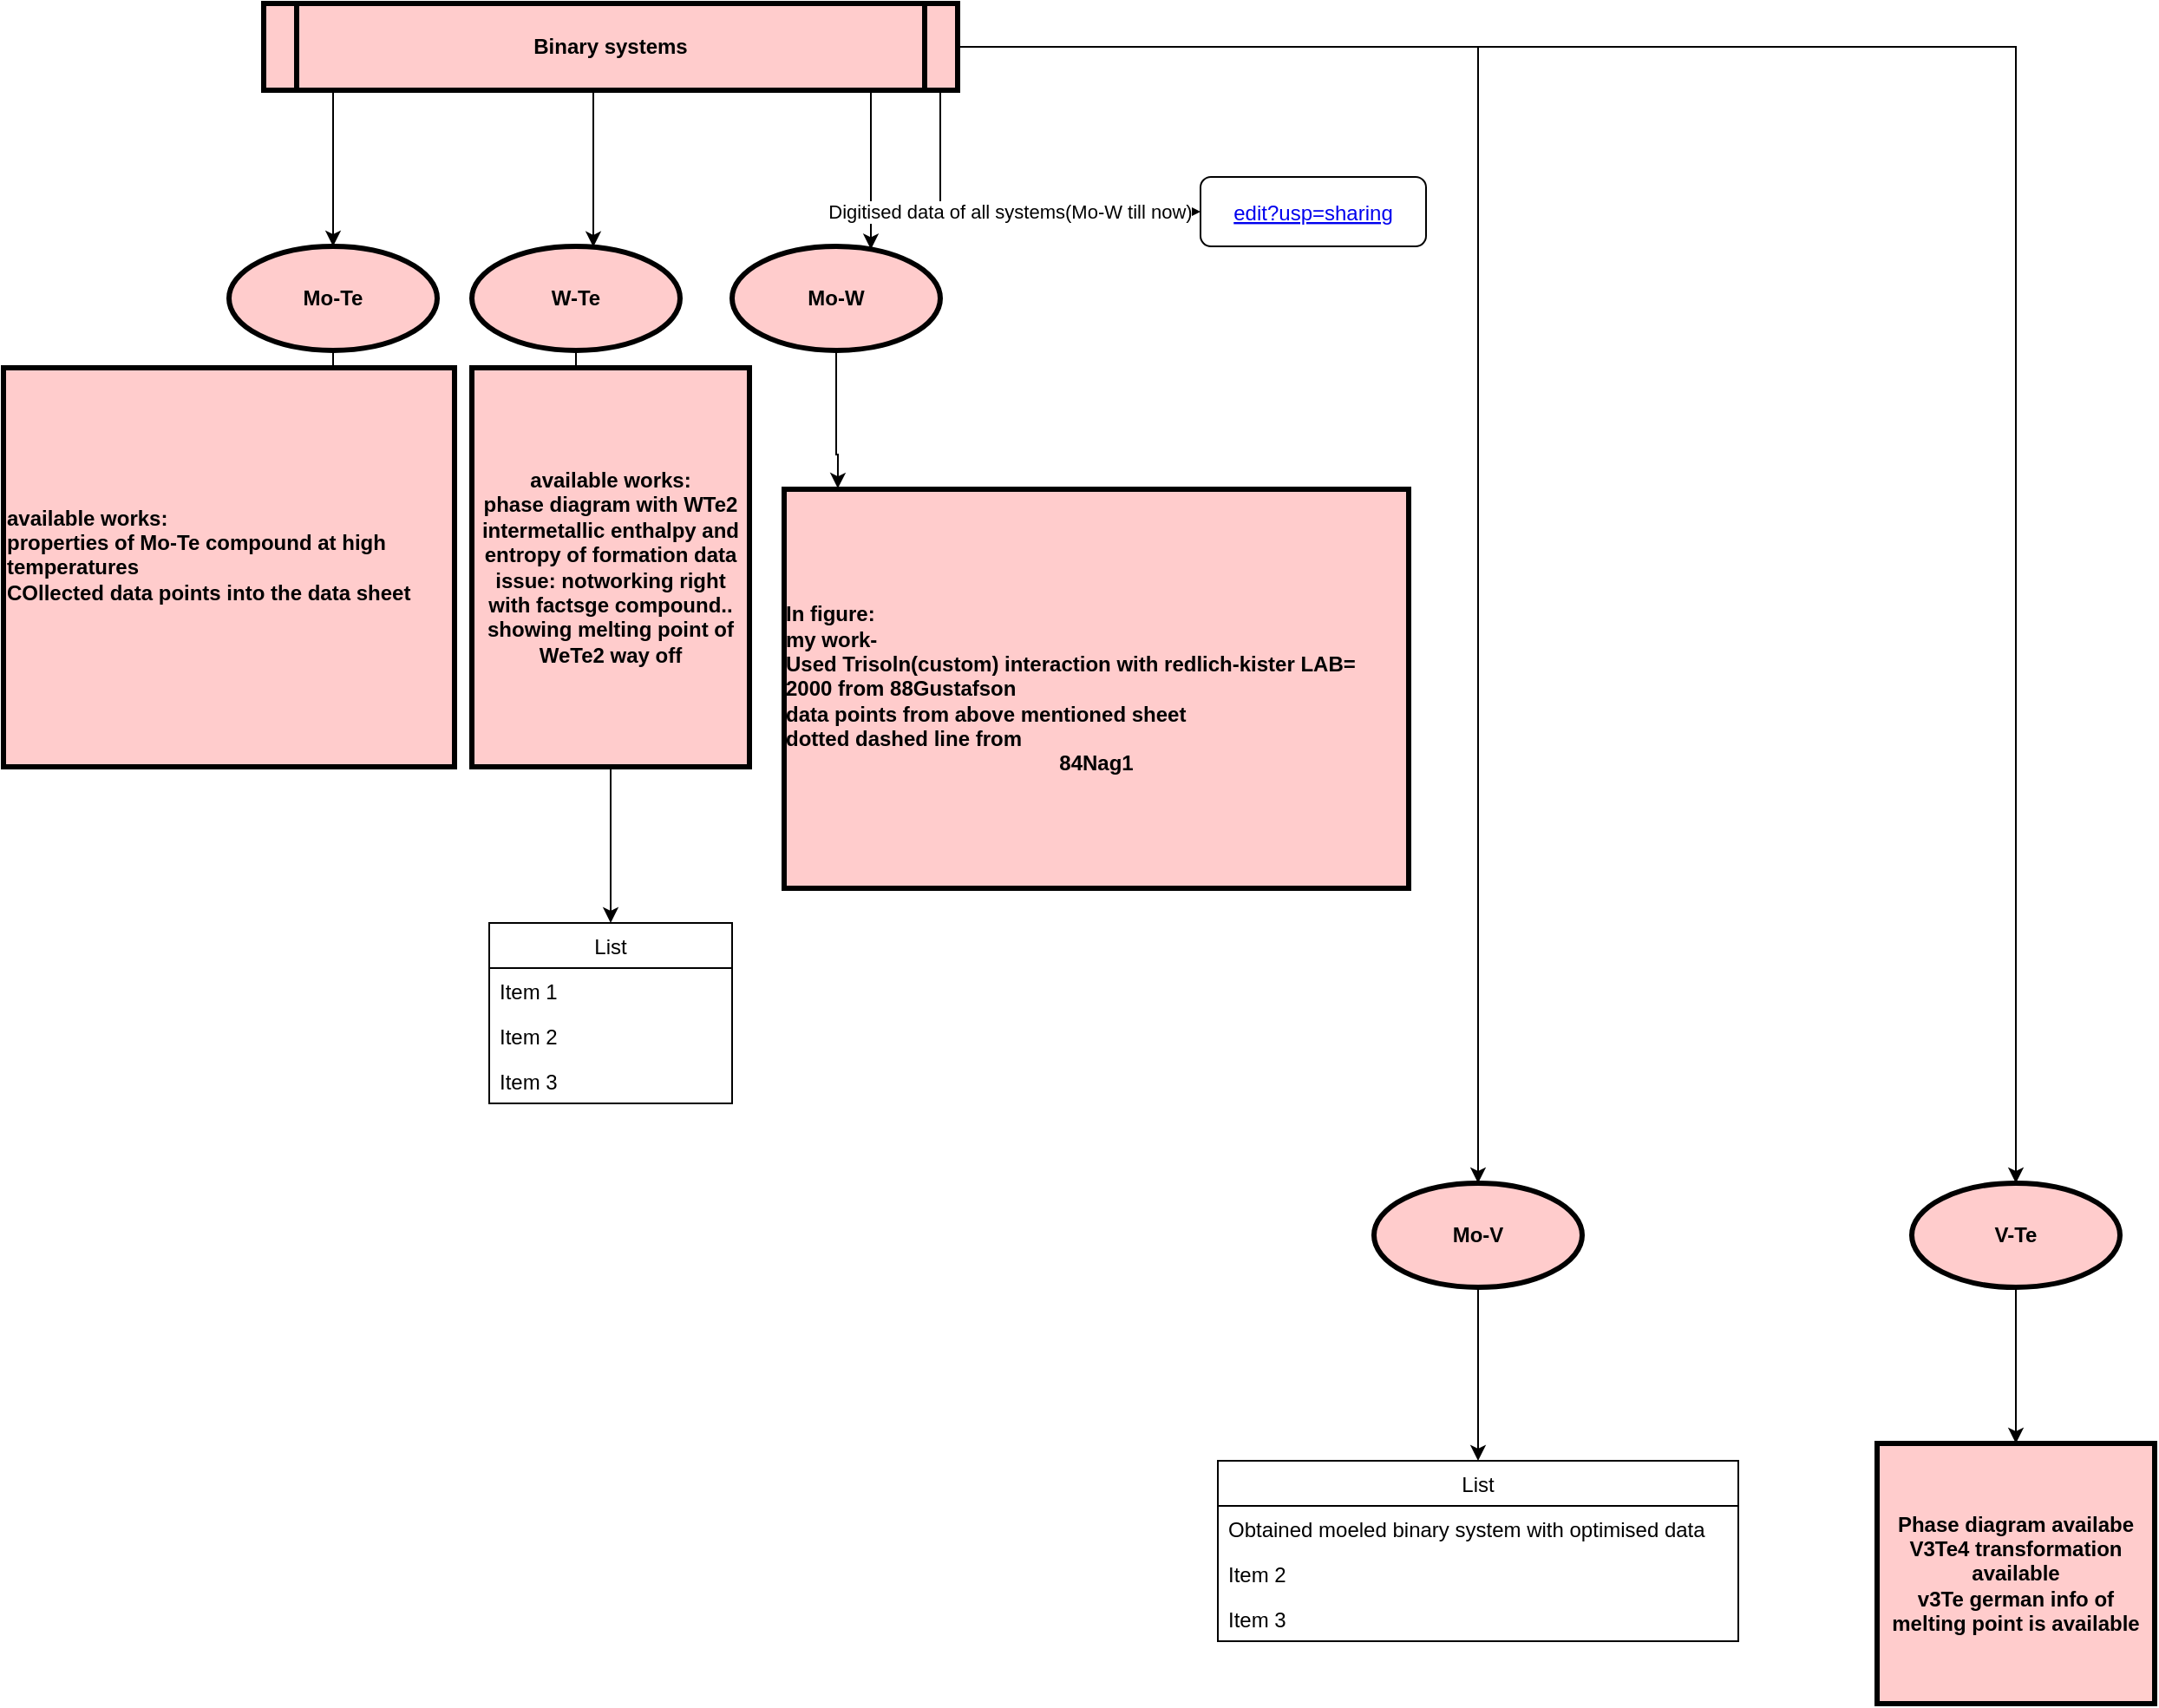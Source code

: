 <mxfile version="15.1.1" type="github">
  <diagram id="kgpKYQtTHZ0yAKxKKP6v" name="Page-1">
    <mxGraphModel dx="2058" dy="522" grid="1" gridSize="10" guides="1" tooltips="1" connect="1" arrows="1" fold="1" page="1" pageScale="1" pageWidth="850" pageHeight="1100" math="0" shadow="0">
      <root>
        <mxCell id="0" />
        <mxCell id="1" parent="0" />
        <mxCell id="wirNJk3x5N79A3oDP3Wb-84" value="" style="edgeStyle=orthogonalEdgeStyle;rounded=0;orthogonalLoop=1;jettySize=auto;html=1;" parent="1" source="wirNJk3x5N79A3oDP3Wb-12" target="wirNJk3x5N79A3oDP3Wb-83" edge="1">
          <mxGeometry relative="1" as="geometry">
            <Array as="points">
              <mxPoint x="90" y="100" />
              <mxPoint x="90" y="100" />
            </Array>
          </mxGeometry>
        </mxCell>
        <mxCell id="wirNJk3x5N79A3oDP3Wb-86" value="" style="edgeStyle=orthogonalEdgeStyle;rounded=0;orthogonalLoop=1;jettySize=auto;html=1;" parent="1" source="wirNJk3x5N79A3oDP3Wb-12" target="wirNJk3x5N79A3oDP3Wb-85" edge="1">
          <mxGeometry relative="1" as="geometry">
            <Array as="points">
              <mxPoint x="240" y="150" />
              <mxPoint x="240" y="150" />
            </Array>
          </mxGeometry>
        </mxCell>
        <mxCell id="wirNJk3x5N79A3oDP3Wb-88" value="" style="edgeStyle=orthogonalEdgeStyle;rounded=0;orthogonalLoop=1;jettySize=auto;html=1;" parent="1" source="wirNJk3x5N79A3oDP3Wb-12" target="wirNJk3x5N79A3oDP3Wb-87" edge="1">
          <mxGeometry relative="1" as="geometry">
            <Array as="points">
              <mxPoint x="400" y="120" />
              <mxPoint x="400" y="120" />
            </Array>
          </mxGeometry>
        </mxCell>
        <mxCell id="wirNJk3x5N79A3oDP3Wb-97" value="Digitised data of all systems(Mo-W till now)&lt;br&gt;" style="edgeStyle=orthogonalEdgeStyle;rounded=0;orthogonalLoop=1;jettySize=auto;html=1;entryX=0;entryY=0.5;entryDx=0;entryDy=0;" parent="1" source="wirNJk3x5N79A3oDP3Wb-12" target="wirNJk3x5N79A3oDP3Wb-95" edge="1">
          <mxGeometry relative="1" as="geometry">
            <Array as="points">
              <mxPoint x="440" y="140" />
            </Array>
          </mxGeometry>
        </mxCell>
        <mxCell id="ZdKyLgPRO9MvoNBh7_Rb-20" style="edgeStyle=orthogonalEdgeStyle;rounded=0;orthogonalLoop=1;jettySize=auto;html=1;entryX=0.5;entryY=0;entryDx=0;entryDy=0;" edge="1" parent="1" source="wirNJk3x5N79A3oDP3Wb-12" target="ZdKyLgPRO9MvoNBh7_Rb-8">
          <mxGeometry relative="1" as="geometry" />
        </mxCell>
        <mxCell id="ZdKyLgPRO9MvoNBh7_Rb-23" value="" style="edgeStyle=orthogonalEdgeStyle;rounded=0;orthogonalLoop=1;jettySize=auto;html=1;" edge="1" parent="1" source="wirNJk3x5N79A3oDP3Wb-12" target="ZdKyLgPRO9MvoNBh7_Rb-22">
          <mxGeometry relative="1" as="geometry" />
        </mxCell>
        <mxCell id="wirNJk3x5N79A3oDP3Wb-12" value="Binary systems" style="shape=process;whiteSpace=wrap;align=center;verticalAlign=middle;size=0.048;fontStyle=1;strokeWidth=3;fillColor=#FFCCCC" parent="1" vertex="1">
          <mxGeometry x="50.0" y="20" width="400" height="50" as="geometry" />
        </mxCell>
        <mxCell id="wirNJk3x5N79A3oDP3Wb-78" value="" style="edgeStyle=orthogonalEdgeStyle;rounded=0;orthogonalLoop=1;jettySize=auto;html=1;" parent="1" edge="1">
          <mxGeometry relative="1" as="geometry">
            <mxPoint x="388.5" y="741.0" as="targetPoint" />
          </mxGeometry>
        </mxCell>
        <mxCell id="wirNJk3x5N79A3oDP3Wb-90" value="" style="edgeStyle=orthogonalEdgeStyle;rounded=0;orthogonalLoop=1;jettySize=auto;html=1;" parent="1" source="wirNJk3x5N79A3oDP3Wb-83" target="wirNJk3x5N79A3oDP3Wb-89" edge="1">
          <mxGeometry relative="1" as="geometry" />
        </mxCell>
        <mxCell id="wirNJk3x5N79A3oDP3Wb-83" value="Mo-Te" style="ellipse;whiteSpace=wrap;html=1;fontStyle=1;strokeWidth=3;fillColor=#FFCCCC;" parent="1" vertex="1">
          <mxGeometry x="30.0" y="160" width="120" height="60" as="geometry" />
        </mxCell>
        <mxCell id="wirNJk3x5N79A3oDP3Wb-92" value="" style="edgeStyle=orthogonalEdgeStyle;rounded=0;orthogonalLoop=1;jettySize=auto;html=1;" parent="1" source="wirNJk3x5N79A3oDP3Wb-85" target="wirNJk3x5N79A3oDP3Wb-91" edge="1">
          <mxGeometry relative="1" as="geometry" />
        </mxCell>
        <mxCell id="wirNJk3x5N79A3oDP3Wb-85" value="W-Te" style="ellipse;whiteSpace=wrap;html=1;fontStyle=1;strokeWidth=3;fillColor=#FFCCCC;" parent="1" vertex="1">
          <mxGeometry x="170.0" y="160" width="120" height="60" as="geometry" />
        </mxCell>
        <mxCell id="wirNJk3x5N79A3oDP3Wb-94" value="" style="edgeStyle=orthogonalEdgeStyle;rounded=0;orthogonalLoop=1;jettySize=auto;html=1;entryX=0.086;entryY=-0.002;entryDx=0;entryDy=0;entryPerimeter=0;" parent="1" source="wirNJk3x5N79A3oDP3Wb-87" target="wirNJk3x5N79A3oDP3Wb-93" edge="1">
          <mxGeometry relative="1" as="geometry">
            <mxPoint x="380" y="290" as="targetPoint" />
            <Array as="points">
              <mxPoint x="380" y="280" />
            </Array>
          </mxGeometry>
        </mxCell>
        <mxCell id="wirNJk3x5N79A3oDP3Wb-87" value="Mo-W" style="ellipse;whiteSpace=wrap;html=1;fontStyle=1;strokeWidth=3;fillColor=#FFCCCC;" parent="1" vertex="1">
          <mxGeometry x="320.0" y="160" width="120" height="60" as="geometry" />
        </mxCell>
        <mxCell id="wirNJk3x5N79A3oDP3Wb-89" value="available works:&lt;br&gt;properties of Mo-Te compound at high temperatures&lt;br&gt;COllected data points into the data sheet&lt;br&gt;&lt;br&gt;&lt;div&gt;&lt;/div&gt;" style="whiteSpace=wrap;html=1;fontStyle=1;strokeWidth=3;fillColor=#FFCCCC;align=left;" parent="1" vertex="1">
          <mxGeometry x="-100" y="230" width="260" height="230" as="geometry" />
        </mxCell>
        <mxCell id="ZdKyLgPRO9MvoNBh7_Rb-5" style="edgeStyle=orthogonalEdgeStyle;rounded=0;orthogonalLoop=1;jettySize=auto;html=1;" edge="1" parent="1" source="wirNJk3x5N79A3oDP3Wb-91" target="ZdKyLgPRO9MvoNBh7_Rb-1">
          <mxGeometry relative="1" as="geometry" />
        </mxCell>
        <mxCell id="wirNJk3x5N79A3oDP3Wb-91" value="available works:&lt;br&gt;phase diagram with WTe2 intermetallic enthalpy and entropy of formation data&lt;br&gt;issue: notworking right with factsge compound.. showing melting point of WeTe2 way off" style="whiteSpace=wrap;html=1;fontStyle=1;strokeWidth=3;fillColor=#FFCCCC;" parent="1" vertex="1">
          <mxGeometry x="170" y="230" width="160" height="230" as="geometry" />
        </mxCell>
        <mxCell id="wirNJk3x5N79A3oDP3Wb-93" value="&lt;div style=&quot;text-align: left&quot;&gt;In figure:&lt;/div&gt;&lt;div style=&quot;text-align: left&quot;&gt;my work-&lt;/div&gt;&lt;div style=&quot;text-align: left&quot;&gt;Used Trisoln(custom) interaction with redlich-kister LAB= 2000 from 88Gustafson&lt;/div&gt;&lt;div style=&quot;text-align: left&quot;&gt;data points from above mentioned sheet&lt;/div&gt;&lt;div style=&quot;text-align: left&quot;&gt;dotted dashed line from&amp;nbsp;&lt;/div&gt;&lt;span style=&quot;text-align: left&quot;&gt;84Nag1&lt;/span&gt;" style="whiteSpace=wrap;html=1;fontStyle=1;strokeWidth=3;fillColor=#FFCCCC;" parent="1" vertex="1">
          <mxGeometry x="350" y="300" width="360" height="230" as="geometry" />
        </mxCell>
        <UserObject label="edit?usp=sharing" linkTarget="_blank" link="https://docs.google.com/spreadsheets/d/113PZEouZPormDHuPyYL0D7f3zoQxEiFQmdjDreFnHmk/edit?usp=sharing" id="wirNJk3x5N79A3oDP3Wb-95">
          <mxCell style="fontColor=#0000EE;fontStyle=4;rounded=1;overflow=hidden;spacing=10;" parent="1" vertex="1">
            <mxGeometry x="590" y="120" width="130" height="40" as="geometry" />
          </mxCell>
        </UserObject>
        <mxCell id="ZdKyLgPRO9MvoNBh7_Rb-1" value="List" style="swimlane;fontStyle=0;childLayout=stackLayout;horizontal=1;startSize=26;horizontalStack=0;resizeParent=1;resizeParentMax=0;resizeLast=0;collapsible=1;marginBottom=0;" vertex="1" parent="1">
          <mxGeometry x="180" y="550" width="140" height="104" as="geometry">
            <mxRectangle x="160" y="498" width="50" height="26" as="alternateBounds" />
          </mxGeometry>
        </mxCell>
        <mxCell id="ZdKyLgPRO9MvoNBh7_Rb-2" value="Item 1" style="text;strokeColor=none;fillColor=none;align=left;verticalAlign=top;spacingLeft=4;spacingRight=4;overflow=hidden;rotatable=0;points=[[0,0.5],[1,0.5]];portConstraint=eastwest;" vertex="1" parent="ZdKyLgPRO9MvoNBh7_Rb-1">
          <mxGeometry y="26" width="140" height="26" as="geometry" />
        </mxCell>
        <mxCell id="ZdKyLgPRO9MvoNBh7_Rb-3" value="Item 2" style="text;strokeColor=none;fillColor=none;align=left;verticalAlign=top;spacingLeft=4;spacingRight=4;overflow=hidden;rotatable=0;points=[[0,0.5],[1,0.5]];portConstraint=eastwest;" vertex="1" parent="ZdKyLgPRO9MvoNBh7_Rb-1">
          <mxGeometry y="52" width="140" height="26" as="geometry" />
        </mxCell>
        <mxCell id="ZdKyLgPRO9MvoNBh7_Rb-4" value="Item 3" style="text;strokeColor=none;fillColor=none;align=left;verticalAlign=top;spacingLeft=4;spacingRight=4;overflow=hidden;rotatable=0;points=[[0,0.5],[1,0.5]];portConstraint=eastwest;" vertex="1" parent="ZdKyLgPRO9MvoNBh7_Rb-1">
          <mxGeometry y="78" width="140" height="26" as="geometry" />
        </mxCell>
        <mxCell id="ZdKyLgPRO9MvoNBh7_Rb-12" style="edgeStyle=orthogonalEdgeStyle;rounded=0;orthogonalLoop=1;jettySize=auto;html=1;entryX=0.5;entryY=0;entryDx=0;entryDy=0;" edge="1" parent="1" source="ZdKyLgPRO9MvoNBh7_Rb-8" target="ZdKyLgPRO9MvoNBh7_Rb-15">
          <mxGeometry relative="1" as="geometry">
            <mxPoint x="1135" y="320" as="targetPoint" />
          </mxGeometry>
        </mxCell>
        <mxCell id="ZdKyLgPRO9MvoNBh7_Rb-8" value="Mo-V" style="ellipse;whiteSpace=wrap;html=1;fontStyle=1;strokeWidth=3;fillColor=#FFCCCC;" vertex="1" parent="1">
          <mxGeometry x="690" y="700" width="120" height="60" as="geometry" />
        </mxCell>
        <mxCell id="ZdKyLgPRO9MvoNBh7_Rb-15" value="List" style="swimlane;fontStyle=0;childLayout=stackLayout;horizontal=1;startSize=26;fillColor=none;horizontalStack=0;resizeParent=1;resizeParentMax=0;resizeLast=0;collapsible=1;marginBottom=0;" vertex="1" parent="1">
          <mxGeometry x="600" y="860" width="300" height="104" as="geometry" />
        </mxCell>
        <mxCell id="ZdKyLgPRO9MvoNBh7_Rb-16" value="Obtained moeled binary system with optimised data&#xa;&#xa;&#xa;" style="text;strokeColor=none;fillColor=none;align=left;verticalAlign=top;spacingLeft=4;spacingRight=4;overflow=hidden;rotatable=0;points=[[0,0.5],[1,0.5]];portConstraint=eastwest;" vertex="1" parent="ZdKyLgPRO9MvoNBh7_Rb-15">
          <mxGeometry y="26" width="300" height="26" as="geometry" />
        </mxCell>
        <mxCell id="ZdKyLgPRO9MvoNBh7_Rb-17" value="Item 2" style="text;strokeColor=none;fillColor=none;align=left;verticalAlign=top;spacingLeft=4;spacingRight=4;overflow=hidden;rotatable=0;points=[[0,0.5],[1,0.5]];portConstraint=eastwest;" vertex="1" parent="ZdKyLgPRO9MvoNBh7_Rb-15">
          <mxGeometry y="52" width="300" height="26" as="geometry" />
        </mxCell>
        <mxCell id="ZdKyLgPRO9MvoNBh7_Rb-18" value="Item 3" style="text;strokeColor=none;fillColor=none;align=left;verticalAlign=top;spacingLeft=4;spacingRight=4;overflow=hidden;rotatable=0;points=[[0,0.5],[1,0.5]];portConstraint=eastwest;" vertex="1" parent="ZdKyLgPRO9MvoNBh7_Rb-15">
          <mxGeometry y="78" width="300" height="26" as="geometry" />
        </mxCell>
        <mxCell id="ZdKyLgPRO9MvoNBh7_Rb-25" value="" style="edgeStyle=orthogonalEdgeStyle;rounded=0;orthogonalLoop=1;jettySize=auto;html=1;" edge="1" parent="1" source="ZdKyLgPRO9MvoNBh7_Rb-22" target="ZdKyLgPRO9MvoNBh7_Rb-24">
          <mxGeometry relative="1" as="geometry" />
        </mxCell>
        <mxCell id="ZdKyLgPRO9MvoNBh7_Rb-22" value="V-Te&lt;br&gt;" style="ellipse;whiteSpace=wrap;html=1;fontStyle=1;strokeWidth=3;fillColor=#FFCCCC;" vertex="1" parent="1">
          <mxGeometry x="1000" y="700" width="120" height="60" as="geometry" />
        </mxCell>
        <mxCell id="ZdKyLgPRO9MvoNBh7_Rb-24" value="Phase diagram availabe&lt;br&gt;V3Te4 transformation available&lt;br&gt;v3Te german info of melting point is available&lt;br&gt;" style="whiteSpace=wrap;html=1;fontStyle=1;strokeWidth=3;fillColor=#FFCCCC;" vertex="1" parent="1">
          <mxGeometry x="980" y="850" width="160" height="150" as="geometry" />
        </mxCell>
      </root>
    </mxGraphModel>
  </diagram>
</mxfile>
